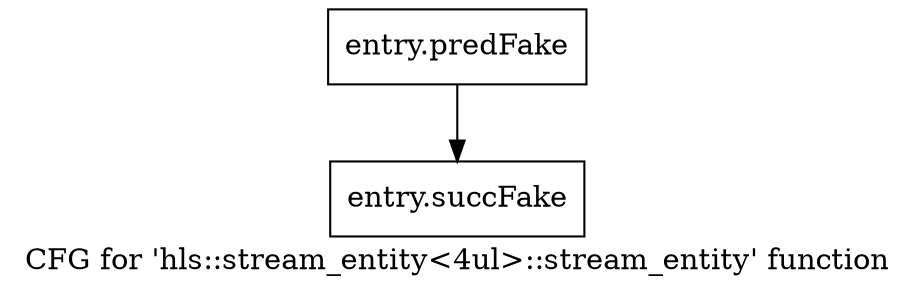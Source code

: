 digraph "CFG for 'hls::stream_entity\<4ul\>::stream_entity' function" {
	label="CFG for 'hls::stream_entity\<4ul\>::stream_entity' function";

	Node0x4301680 [shape=record,filename="",linenumber="",label="{entry.predFake}"];
	Node0x4301680 -> Node0x4420660[ callList="" memoryops="" filename="/tools/Xilinx/Vitis_HLS/2022.1/include/hls_stream_thread_unsafe.h" execusionnum="6"];
	Node0x4420660 [shape=record,filename="/tools/Xilinx/Vitis_HLS/2022.1/include/hls_stream_thread_unsafe.h",linenumber="114",label="{entry.succFake}"];
}
